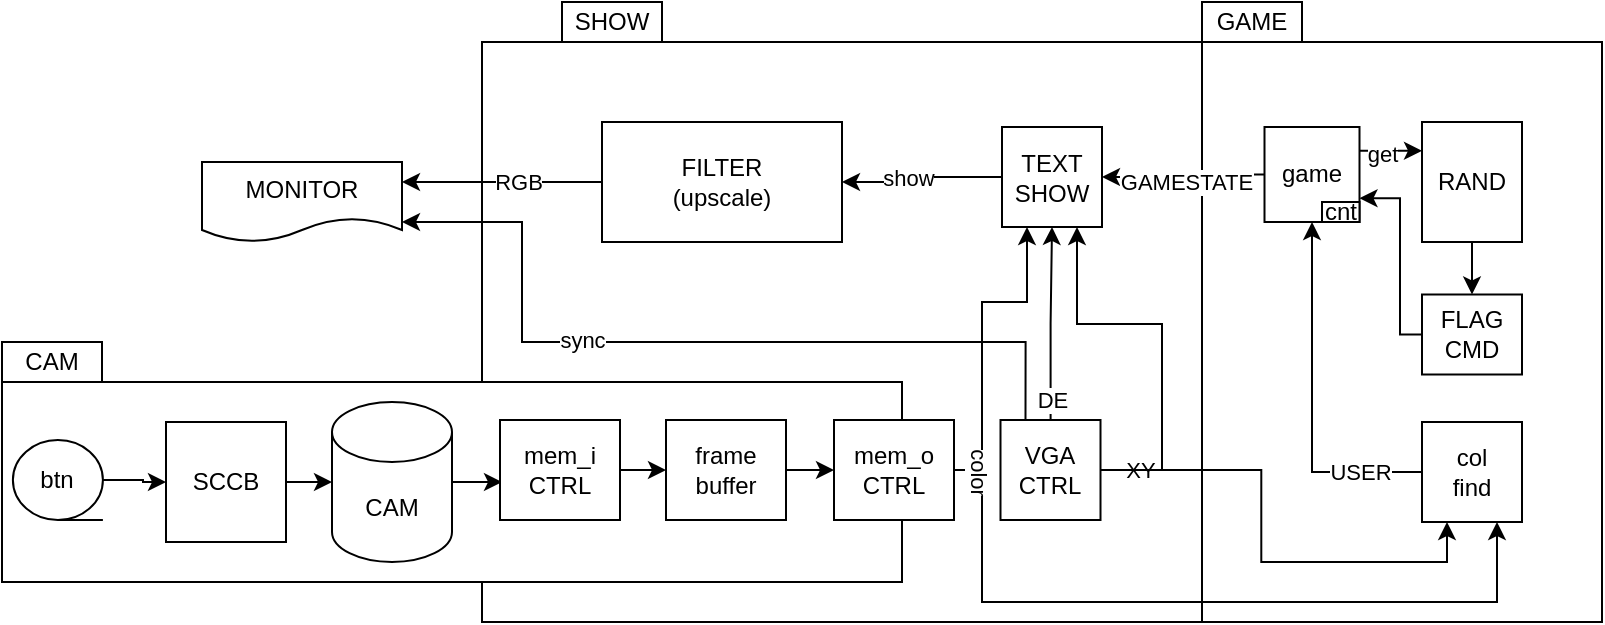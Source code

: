 <mxfile version="26.0.16" pages="4">
  <diagram name="Project design" id="kElGSkMAbv3EU4sqKfQY">
    <mxGraphModel dx="264" dy="393" grid="1" gridSize="10" guides="1" tooltips="1" connect="1" arrows="1" fold="1" page="1" pageScale="1" pageWidth="1169" pageHeight="827" math="0" shadow="0">
      <root>
        <mxCell id="0" />
        <mxCell id="1" parent="0" />
        <mxCell id="KnCSfzyHLcKwRSGV5Z2i-4" value="" style="rounded=0;whiteSpace=wrap;html=1;" parent="1" vertex="1">
          <mxGeometry x="320" y="190" width="360" height="290" as="geometry" />
        </mxCell>
        <mxCell id="4YWPGZYzfikYWuKdy2oT-1" value="" style="rounded=0;whiteSpace=wrap;html=1;" parent="1" vertex="1">
          <mxGeometry x="680" y="190" width="200" height="290" as="geometry" />
        </mxCell>
        <mxCell id="4YWPGZYzfikYWuKdy2oT-10" value="MONITOR" style="shape=document;whiteSpace=wrap;html=1;boundedLbl=1;" parent="1" vertex="1">
          <mxGeometry x="180" y="250" width="100" height="40" as="geometry" />
        </mxCell>
        <mxCell id="4YWPGZYzfikYWuKdy2oT-14" style="edgeStyle=orthogonalEdgeStyle;rounded=0;orthogonalLoop=1;jettySize=auto;html=1;exitX=0.5;exitY=1;exitDx=0;exitDy=0;" parent="1" edge="1">
          <mxGeometry relative="1" as="geometry">
            <mxPoint x="570.45" y="310" as="sourcePoint" />
            <mxPoint x="570.45" y="310" as="targetPoint" />
          </mxGeometry>
        </mxCell>
        <mxCell id="4YWPGZYzfikYWuKdy2oT-35" value="" style="edgeStyle=orthogonalEdgeStyle;rounded=0;orthogonalLoop=1;jettySize=auto;html=1;entryX=1;entryY=0.25;entryDx=0;entryDy=0;" parent="1" source="G2Q2ZaVH8uB0qnJ5T0fh-53" target="4YWPGZYzfikYWuKdy2oT-10" edge="1">
          <mxGeometry relative="1" as="geometry" />
        </mxCell>
        <mxCell id="up6RSIX6B1jl-hFEgIoH-17" value="RGB" style="edgeLabel;html=1;align=center;verticalAlign=middle;resizable=0;points=[];" vertex="1" connectable="0" parent="4YWPGZYzfikYWuKdy2oT-35">
          <mxGeometry x="-0.164" relative="1" as="geometry">
            <mxPoint as="offset" />
          </mxGeometry>
        </mxCell>
        <mxCell id="G2Q2ZaVH8uB0qnJ5T0fh-64" style="edgeStyle=orthogonalEdgeStyle;rounded=0;orthogonalLoop=1;jettySize=auto;html=1;entryX=0.25;entryY=1;entryDx=0;entryDy=0;" parent="1" source="4YWPGZYzfikYWuKdy2oT-30" target="G2Q2ZaVH8uB0qnJ5T0fh-13" edge="1">
          <mxGeometry relative="1" as="geometry" />
        </mxCell>
        <mxCell id="G2Q2ZaVH8uB0qnJ5T0fh-65" value="XY" style="edgeLabel;html=1;align=center;verticalAlign=middle;resizable=0;points=[];" parent="G2Q2ZaVH8uB0qnJ5T0fh-64" vertex="1" connectable="0">
          <mxGeometry x="-0.884" relative="1" as="geometry">
            <mxPoint x="5" as="offset" />
          </mxGeometry>
        </mxCell>
        <mxCell id="G2Q2ZaVH8uB0qnJ5T0fh-66" style="edgeStyle=orthogonalEdgeStyle;rounded=0;orthogonalLoop=1;jettySize=auto;html=1;entryX=0.5;entryY=1;entryDx=0;entryDy=0;" parent="1" source="4YWPGZYzfikYWuKdy2oT-30" target="G2Q2ZaVH8uB0qnJ5T0fh-40" edge="1">
          <mxGeometry relative="1" as="geometry" />
        </mxCell>
        <mxCell id="G2Q2ZaVH8uB0qnJ5T0fh-67" value="DE" style="edgeLabel;html=1;align=center;verticalAlign=middle;resizable=0;points=[];" parent="G2Q2ZaVH8uB0qnJ5T0fh-66" vertex="1" connectable="0">
          <mxGeometry x="-0.377" relative="1" as="geometry">
            <mxPoint y="20" as="offset" />
          </mxGeometry>
        </mxCell>
        <mxCell id="G2Q2ZaVH8uB0qnJ5T0fh-87" style="edgeStyle=orthogonalEdgeStyle;rounded=0;orthogonalLoop=1;jettySize=auto;html=1;entryX=0.75;entryY=1;entryDx=0;entryDy=0;" parent="1" source="4YWPGZYzfikYWuKdy2oT-30" target="G2Q2ZaVH8uB0qnJ5T0fh-40" edge="1">
          <mxGeometry relative="1" as="geometry">
            <Array as="points">
              <mxPoint x="660" y="404" />
              <mxPoint x="660" y="331" />
              <mxPoint x="618" y="331" />
            </Array>
          </mxGeometry>
        </mxCell>
        <mxCell id="up6RSIX6B1jl-hFEgIoH-15" style="edgeStyle=orthogonalEdgeStyle;rounded=0;orthogonalLoop=1;jettySize=auto;html=1;exitX=0.25;exitY=0;exitDx=0;exitDy=0;entryX=1;entryY=0.75;entryDx=0;entryDy=0;" edge="1" parent="1" source="4YWPGZYzfikYWuKdy2oT-30" target="4YWPGZYzfikYWuKdy2oT-10">
          <mxGeometry relative="1" as="geometry">
            <Array as="points">
              <mxPoint x="592" y="340" />
              <mxPoint x="340" y="340" />
              <mxPoint x="340" y="280" />
            </Array>
          </mxGeometry>
        </mxCell>
        <mxCell id="up6RSIX6B1jl-hFEgIoH-16" value="sync" style="edgeLabel;html=1;align=center;verticalAlign=middle;resizable=0;points=[];" vertex="1" connectable="0" parent="up6RSIX6B1jl-hFEgIoH-15">
          <mxGeometry x="0.415" y="-1" relative="1" as="geometry">
            <mxPoint x="29" as="offset" />
          </mxGeometry>
        </mxCell>
        <mxCell id="4YWPGZYzfikYWuKdy2oT-30" value="VGA&lt;div&gt;CTRL&lt;/div&gt;" style="whiteSpace=wrap;html=1;aspect=fixed;" parent="1" vertex="1">
          <mxGeometry x="579.25" y="379" width="50" height="50" as="geometry" />
        </mxCell>
        <mxCell id="G2Q2ZaVH8uB0qnJ5T0fh-36" style="edgeStyle=orthogonalEdgeStyle;rounded=0;orthogonalLoop=1;jettySize=auto;html=1;entryX=0.5;entryY=1;entryDx=0;entryDy=0;" parent="1" source="G2Q2ZaVH8uB0qnJ5T0fh-13" target="G2Q2ZaVH8uB0qnJ5T0fh-35" edge="1">
          <mxGeometry relative="1" as="geometry" />
        </mxCell>
        <mxCell id="G2Q2ZaVH8uB0qnJ5T0fh-46" value="USER" style="edgeLabel;html=1;align=center;verticalAlign=middle;resizable=0;points=[];" parent="G2Q2ZaVH8uB0qnJ5T0fh-36" vertex="1" connectable="0">
          <mxGeometry x="-0.347" y="-3" relative="1" as="geometry">
            <mxPoint x="21" y="4" as="offset" />
          </mxGeometry>
        </mxCell>
        <mxCell id="G2Q2ZaVH8uB0qnJ5T0fh-13" value="col&lt;div&gt;find&lt;/div&gt;" style="whiteSpace=wrap;html=1;aspect=fixed;" parent="1" vertex="1">
          <mxGeometry x="790" y="380" width="50" height="50" as="geometry" />
        </mxCell>
        <mxCell id="G2Q2ZaVH8uB0qnJ5T0fh-31" value="" style="edgeStyle=orthogonalEdgeStyle;rounded=0;orthogonalLoop=1;jettySize=auto;html=1;" parent="1" source="4YWPGZYzfikYWuKdy2oT-3" target="G2Q2ZaVH8uB0qnJ5T0fh-30" edge="1">
          <mxGeometry relative="1" as="geometry" />
        </mxCell>
        <mxCell id="4YWPGZYzfikYWuKdy2oT-3" value="RAND" style="rounded=0;whiteSpace=wrap;html=1;" parent="1" vertex="1">
          <mxGeometry x="790" y="230" width="50" height="60" as="geometry" />
        </mxCell>
        <mxCell id="G2Q2ZaVH8uB0qnJ5T0fh-42" style="edgeStyle=orthogonalEdgeStyle;rounded=0;orthogonalLoop=1;jettySize=auto;html=1;entryX=1;entryY=0.75;entryDx=0;entryDy=0;" parent="1" source="G2Q2ZaVH8uB0qnJ5T0fh-30" target="G2Q2ZaVH8uB0qnJ5T0fh-35" edge="1">
          <mxGeometry relative="1" as="geometry">
            <Array as="points">
              <mxPoint x="779" y="336" />
              <mxPoint x="779" y="268" />
            </Array>
          </mxGeometry>
        </mxCell>
        <mxCell id="G2Q2ZaVH8uB0qnJ5T0fh-30" value="FLAG&lt;br&gt;CMD" style="rounded=0;whiteSpace=wrap;html=1;" parent="1" vertex="1">
          <mxGeometry x="790" y="316.25" width="50" height="40" as="geometry" />
        </mxCell>
        <mxCell id="G2Q2ZaVH8uB0qnJ5T0fh-43" value="" style="edgeStyle=orthogonalEdgeStyle;rounded=0;orthogonalLoop=1;jettySize=auto;html=1;entryX=1;entryY=0.5;entryDx=0;entryDy=0;" parent="1" source="G2Q2ZaVH8uB0qnJ5T0fh-35" target="G2Q2ZaVH8uB0qnJ5T0fh-40" edge="1">
          <mxGeometry relative="1" as="geometry" />
        </mxCell>
        <mxCell id="G2Q2ZaVH8uB0qnJ5T0fh-44" value="GAMESTATE" style="edgeLabel;html=1;align=center;verticalAlign=middle;resizable=0;points=[];" parent="G2Q2ZaVH8uB0qnJ5T0fh-43" vertex="1" connectable="0">
          <mxGeometry x="-0.045" y="1" relative="1" as="geometry">
            <mxPoint y="2" as="offset" />
          </mxGeometry>
        </mxCell>
        <mxCell id="G2Q2ZaVH8uB0qnJ5T0fh-71" style="edgeStyle=orthogonalEdgeStyle;rounded=0;orthogonalLoop=1;jettySize=auto;html=1;entryX=1;entryY=0.5;entryDx=0;entryDy=0;" parent="1" source="G2Q2ZaVH8uB0qnJ5T0fh-40" target="G2Q2ZaVH8uB0qnJ5T0fh-53" edge="1">
          <mxGeometry relative="1" as="geometry">
            <mxPoint x="530" y="260" as="targetPoint" />
          </mxGeometry>
        </mxCell>
        <mxCell id="G2Q2ZaVH8uB0qnJ5T0fh-72" value="show" style="edgeLabel;html=1;align=center;verticalAlign=middle;resizable=0;points=[];" parent="G2Q2ZaVH8uB0qnJ5T0fh-71" vertex="1" connectable="0">
          <mxGeometry x="-0.632" y="1" relative="1" as="geometry">
            <mxPoint x="-32" y="-1" as="offset" />
          </mxGeometry>
        </mxCell>
        <mxCell id="G2Q2ZaVH8uB0qnJ5T0fh-40" value="TEXT&lt;br&gt;SHOW" style="whiteSpace=wrap;html=1;aspect=fixed;" parent="1" vertex="1">
          <mxGeometry x="580" y="232.5" width="50" height="50" as="geometry" />
        </mxCell>
        <mxCell id="G2Q2ZaVH8uB0qnJ5T0fh-53" value="FILTER&lt;div&gt;(upscale)&lt;/div&gt;" style="rounded=0;whiteSpace=wrap;html=1;" parent="1" vertex="1">
          <mxGeometry x="380" y="230" width="120" height="60" as="geometry" />
        </mxCell>
        <mxCell id="G2Q2ZaVH8uB0qnJ5T0fh-75" style="edgeStyle=orthogonalEdgeStyle;rounded=0;orthogonalLoop=1;jettySize=auto;html=1;exitX=1;exitY=0.25;exitDx=0;exitDy=0;entryX=0;entryY=0.25;entryDx=0;entryDy=0;" parent="1" source="G2Q2ZaVH8uB0qnJ5T0fh-35" target="4YWPGZYzfikYWuKdy2oT-3" edge="1">
          <mxGeometry relative="1" as="geometry" />
        </mxCell>
        <mxCell id="G2Q2ZaVH8uB0qnJ5T0fh-76" value="get" style="edgeLabel;html=1;align=center;verticalAlign=middle;resizable=0;points=[];" parent="G2Q2ZaVH8uB0qnJ5T0fh-75" vertex="1" connectable="0">
          <mxGeometry x="-0.449" y="-1" relative="1" as="geometry">
            <mxPoint x="2" as="offset" />
          </mxGeometry>
        </mxCell>
        <mxCell id="G2Q2ZaVH8uB0qnJ5T0fh-77" value="" style="rounded=0;whiteSpace=wrap;html=1;" parent="1" vertex="1">
          <mxGeometry x="80" y="360" width="450" height="100" as="geometry" />
        </mxCell>
        <mxCell id="G2Q2ZaVH8uB0qnJ5T0fh-78" value="CAM" style="rounded=0;whiteSpace=wrap;html=1;" parent="1" vertex="1">
          <mxGeometry x="80" y="340" width="50" height="20" as="geometry" />
        </mxCell>
        <mxCell id="G2Q2ZaVH8uB0qnJ5T0fh-80" value="SCCB" style="whiteSpace=wrap;html=1;aspect=fixed;" parent="1" vertex="1">
          <mxGeometry x="162" y="380" width="60" height="60" as="geometry" />
        </mxCell>
        <mxCell id="G2Q2ZaVH8uB0qnJ5T0fh-84" value="" style="edgeStyle=orthogonalEdgeStyle;rounded=0;orthogonalLoop=1;jettySize=auto;html=1;" parent="1" source="G2Q2ZaVH8uB0qnJ5T0fh-81" target="G2Q2ZaVH8uB0qnJ5T0fh-80" edge="1">
          <mxGeometry relative="1" as="geometry" />
        </mxCell>
        <mxCell id="G2Q2ZaVH8uB0qnJ5T0fh-81" value="btn" style="shape=tapeData;whiteSpace=wrap;html=1;perimeter=ellipsePerimeter;" parent="1" vertex="1">
          <mxGeometry x="85.45" y="389" width="45" height="40" as="geometry" />
        </mxCell>
        <mxCell id="G2Q2ZaVH8uB0qnJ5T0fh-83" value="GAME" style="rounded=0;whiteSpace=wrap;html=1;" parent="1" vertex="1">
          <mxGeometry x="680" y="170" width="50" height="20" as="geometry" />
        </mxCell>
        <mxCell id="KnCSfzyHLcKwRSGV5Z2i-1" style="edgeStyle=orthogonalEdgeStyle;rounded=0;orthogonalLoop=1;jettySize=auto;html=1;entryX=0;entryY=0.5;entryDx=0;entryDy=0;" parent="1" source="G2Q2ZaVH8uB0qnJ5T0fh-85" edge="1">
          <mxGeometry relative="1" as="geometry">
            <mxPoint x="330" y="410" as="targetPoint" />
          </mxGeometry>
        </mxCell>
        <mxCell id="G2Q2ZaVH8uB0qnJ5T0fh-85" value="CAM" style="shape=cylinder3;whiteSpace=wrap;html=1;boundedLbl=1;backgroundOutline=1;size=15;" parent="1" vertex="1">
          <mxGeometry x="245" y="370" width="60" height="80" as="geometry" />
        </mxCell>
        <mxCell id="G2Q2ZaVH8uB0qnJ5T0fh-86" style="edgeStyle=orthogonalEdgeStyle;rounded=0;orthogonalLoop=1;jettySize=auto;html=1;exitX=1;exitY=0.5;exitDx=0;exitDy=0;entryX=0;entryY=0.5;entryDx=0;entryDy=0;entryPerimeter=0;" parent="1" source="G2Q2ZaVH8uB0qnJ5T0fh-80" target="G2Q2ZaVH8uB0qnJ5T0fh-85" edge="1">
          <mxGeometry relative="1" as="geometry" />
        </mxCell>
        <mxCell id="G2Q2ZaVH8uB0qnJ5T0fh-35" value="game" style="whiteSpace=wrap;html=1;aspect=fixed;" parent="1" vertex="1">
          <mxGeometry x="711.25" y="232.5" width="47.5" height="47.5" as="geometry" />
        </mxCell>
        <mxCell id="G2Q2ZaVH8uB0qnJ5T0fh-45" value="cnt" style="rounded=0;whiteSpace=wrap;html=1;" parent="1" vertex="1">
          <mxGeometry x="740" y="270" width="18.75" height="10" as="geometry" />
        </mxCell>
        <mxCell id="KnCSfzyHLcKwRSGV5Z2i-5" value="SHOW" style="rounded=0;whiteSpace=wrap;html=1;" parent="1" vertex="1">
          <mxGeometry x="360" y="170" width="50" height="20" as="geometry" />
        </mxCell>
        <mxCell id="up6RSIX6B1jl-hFEgIoH-14" style="edgeStyle=orthogonalEdgeStyle;rounded=0;orthogonalLoop=1;jettySize=auto;html=1;entryX=0.75;entryY=1;entryDx=0;entryDy=0;" edge="1" parent="1" source="up6RSIX6B1jl-hFEgIoH-5" target="G2Q2ZaVH8uB0qnJ5T0fh-13">
          <mxGeometry relative="1" as="geometry">
            <Array as="points">
              <mxPoint x="570" y="404" />
              <mxPoint x="570" y="470" />
              <mxPoint x="827" y="470" />
            </Array>
          </mxGeometry>
        </mxCell>
        <mxCell id="up6RSIX6B1jl-hFEgIoH-18" style="edgeStyle=orthogonalEdgeStyle;rounded=0;orthogonalLoop=1;jettySize=auto;html=1;entryX=0.25;entryY=1;entryDx=0;entryDy=0;" edge="1" parent="1" source="up6RSIX6B1jl-hFEgIoH-5" target="G2Q2ZaVH8uB0qnJ5T0fh-40">
          <mxGeometry relative="1" as="geometry">
            <Array as="points">
              <mxPoint x="570" y="404" />
              <mxPoint x="570" y="320" />
              <mxPoint x="593" y="320" />
            </Array>
          </mxGeometry>
        </mxCell>
        <mxCell id="up6RSIX6B1jl-hFEgIoH-19" value="color" style="edgeLabel;html=1;align=center;verticalAlign=middle;resizable=0;points=[];rotation=90;" vertex="1" connectable="0" parent="up6RSIX6B1jl-hFEgIoH-18">
          <mxGeometry x="-0.844" y="-3" relative="1" as="geometry">
            <mxPoint y="-2" as="offset" />
          </mxGeometry>
        </mxCell>
        <mxCell id="up6RSIX6B1jl-hFEgIoH-5" value="mem_o&lt;div&gt;CTRL&lt;/div&gt;" style="rounded=0;whiteSpace=wrap;html=1;" vertex="1" parent="1">
          <mxGeometry x="496" y="379" width="60" height="50" as="geometry" />
        </mxCell>
        <mxCell id="up6RSIX6B1jl-hFEgIoH-8" value="" style="edgeStyle=orthogonalEdgeStyle;rounded=0;orthogonalLoop=1;jettySize=auto;html=1;" edge="1" parent="1" source="up6RSIX6B1jl-hFEgIoH-6" target="up6RSIX6B1jl-hFEgIoH-7">
          <mxGeometry relative="1" as="geometry" />
        </mxCell>
        <mxCell id="up6RSIX6B1jl-hFEgIoH-6" value="mem_i&lt;div&gt;CTRL&lt;/div&gt;" style="rounded=0;whiteSpace=wrap;html=1;" vertex="1" parent="1">
          <mxGeometry x="329" y="379" width="60" height="50" as="geometry" />
        </mxCell>
        <mxCell id="up6RSIX6B1jl-hFEgIoH-9" value="" style="edgeStyle=orthogonalEdgeStyle;rounded=0;orthogonalLoop=1;jettySize=auto;html=1;" edge="1" parent="1" source="up6RSIX6B1jl-hFEgIoH-7" target="up6RSIX6B1jl-hFEgIoH-5">
          <mxGeometry relative="1" as="geometry" />
        </mxCell>
        <mxCell id="up6RSIX6B1jl-hFEgIoH-7" value="frame&lt;div&gt;buffer&lt;/div&gt;" style="rounded=0;whiteSpace=wrap;html=1;" vertex="1" parent="1">
          <mxGeometry x="412" y="379" width="60" height="50" as="geometry" />
        </mxCell>
      </root>
    </mxGraphModel>
  </diagram>
  <diagram id="xk4uSyEgmq1cCAh_npNl" name="FLAG_CMD">
    <mxGraphModel dx="634" dy="950" grid="1" gridSize="10" guides="1" tooltips="1" connect="1" arrows="1" fold="1" page="1" pageScale="1" pageWidth="1169" pageHeight="827" math="0" shadow="0">
      <root>
        <mxCell id="0" />
        <mxCell id="1" parent="0" />
        <mxCell id="w-Hh4x5KEpf7_Oj2bc5N-1" value="" style="shape=table;startSize=0;container=1;collapsible=0;childLayout=tableLayout;" vertex="1" parent="1">
          <mxGeometry x="70" y="50" width="480" height="40" as="geometry" />
        </mxCell>
        <mxCell id="w-Hh4x5KEpf7_Oj2bc5N-2" value="" style="shape=tableRow;horizontal=0;startSize=0;swimlaneHead=0;swimlaneBody=0;strokeColor=inherit;top=0;left=0;bottom=0;right=0;collapsible=0;dropTarget=0;fillColor=none;points=[[0,0.5],[1,0.5]];portConstraint=eastwest;" vertex="1" parent="w-Hh4x5KEpf7_Oj2bc5N-1">
          <mxGeometry width="480" height="40" as="geometry" />
        </mxCell>
        <mxCell id="w-Hh4x5KEpf7_Oj2bc5N-3" value="7" style="shape=partialRectangle;html=1;whiteSpace=wrap;connectable=0;strokeColor=inherit;overflow=hidden;fillColor=none;top=0;left=0;bottom=0;right=0;pointerEvents=1;" vertex="1" parent="w-Hh4x5KEpf7_Oj2bc5N-2">
          <mxGeometry width="60" height="40" as="geometry">
            <mxRectangle width="60" height="40" as="alternateBounds" />
          </mxGeometry>
        </mxCell>
        <mxCell id="w-Hh4x5KEpf7_Oj2bc5N-4" value="6" style="shape=partialRectangle;html=1;whiteSpace=wrap;connectable=0;strokeColor=inherit;overflow=hidden;fillColor=none;top=0;left=0;bottom=0;right=0;pointerEvents=1;" vertex="1" parent="w-Hh4x5KEpf7_Oj2bc5N-2">
          <mxGeometry x="60" width="60" height="40" as="geometry">
            <mxRectangle width="60" height="40" as="alternateBounds" />
          </mxGeometry>
        </mxCell>
        <mxCell id="w-Hh4x5KEpf7_Oj2bc5N-5" value="5" style="shape=partialRectangle;html=1;whiteSpace=wrap;connectable=0;strokeColor=inherit;overflow=hidden;fillColor=none;top=0;left=0;bottom=0;right=0;pointerEvents=1;" vertex="1" parent="w-Hh4x5KEpf7_Oj2bc5N-2">
          <mxGeometry x="120" width="60" height="40" as="geometry">
            <mxRectangle width="60" height="40" as="alternateBounds" />
          </mxGeometry>
        </mxCell>
        <mxCell id="w-Hh4x5KEpf7_Oj2bc5N-6" value="4" style="shape=partialRectangle;html=1;whiteSpace=wrap;connectable=0;strokeColor=inherit;overflow=hidden;fillColor=none;top=0;left=0;bottom=0;right=0;pointerEvents=1;" vertex="1" parent="w-Hh4x5KEpf7_Oj2bc5N-2">
          <mxGeometry x="180" width="60" height="40" as="geometry">
            <mxRectangle width="60" height="40" as="alternateBounds" />
          </mxGeometry>
        </mxCell>
        <mxCell id="w-Hh4x5KEpf7_Oj2bc5N-7" value="3" style="shape=partialRectangle;html=1;whiteSpace=wrap;connectable=0;strokeColor=inherit;overflow=hidden;fillColor=none;top=0;left=0;bottom=0;right=0;pointerEvents=1;" vertex="1" parent="w-Hh4x5KEpf7_Oj2bc5N-2">
          <mxGeometry x="240" width="60" height="40" as="geometry">
            <mxRectangle width="60" height="40" as="alternateBounds" />
          </mxGeometry>
        </mxCell>
        <mxCell id="w-Hh4x5KEpf7_Oj2bc5N-8" value="2" style="shape=partialRectangle;html=1;whiteSpace=wrap;connectable=0;strokeColor=inherit;overflow=hidden;fillColor=none;top=0;left=0;bottom=0;right=0;pointerEvents=1;" vertex="1" parent="w-Hh4x5KEpf7_Oj2bc5N-2">
          <mxGeometry x="300" width="60" height="40" as="geometry">
            <mxRectangle width="60" height="40" as="alternateBounds" />
          </mxGeometry>
        </mxCell>
        <mxCell id="w-Hh4x5KEpf7_Oj2bc5N-9" value="1" style="shape=partialRectangle;html=1;whiteSpace=wrap;connectable=0;strokeColor=inherit;overflow=hidden;fillColor=none;top=0;left=0;bottom=0;right=0;pointerEvents=1;" vertex="1" parent="w-Hh4x5KEpf7_Oj2bc5N-2">
          <mxGeometry x="360" width="60" height="40" as="geometry">
            <mxRectangle width="60" height="40" as="alternateBounds" />
          </mxGeometry>
        </mxCell>
        <mxCell id="w-Hh4x5KEpf7_Oj2bc5N-10" value="0" style="shape=partialRectangle;html=1;whiteSpace=wrap;connectable=0;strokeColor=inherit;overflow=hidden;fillColor=none;top=0;left=0;bottom=0;right=0;pointerEvents=1;" vertex="1" parent="w-Hh4x5KEpf7_Oj2bc5N-2">
          <mxGeometry x="420" width="60" height="40" as="geometry">
            <mxRectangle width="60" height="40" as="alternateBounds" />
          </mxGeometry>
        </mxCell>
        <mxCell id="w-Hh4x5KEpf7_Oj2bc5N-11" value="" style="shape=crossbar;whiteSpace=wrap;html=1;rounded=1;" vertex="1" parent="1">
          <mxGeometry x="70" y="20" width="240" height="20" as="geometry" />
        </mxCell>
        <mxCell id="w-Hh4x5KEpf7_Oj2bc5N-12" value="" style="shape=crossbar;whiteSpace=wrap;html=1;rounded=1;" vertex="1" parent="1">
          <mxGeometry x="310" y="20" width="240" height="20" as="geometry" />
        </mxCell>
        <mxCell id="w-Hh4x5KEpf7_Oj2bc5N-13" value="COL1" style="text;html=1;align=center;verticalAlign=middle;whiteSpace=wrap;rounded=0;" vertex="1" parent="1">
          <mxGeometry x="160" y="10" width="60" height="30" as="geometry" />
        </mxCell>
        <mxCell id="w-Hh4x5KEpf7_Oj2bc5N-14" value="COL0" style="text;html=1;align=center;verticalAlign=middle;whiteSpace=wrap;rounded=0;" vertex="1" parent="1">
          <mxGeometry x="400" y="10" width="60" height="30" as="geometry" />
        </mxCell>
        <mxCell id="w-Hh4x5KEpf7_Oj2bc5N-15" value="RAND_BIT" style="text;html=1;align=center;verticalAlign=middle;whiteSpace=wrap;rounded=0;" vertex="1" parent="1">
          <mxGeometry x="10" y="55" width="60" height="30" as="geometry" />
        </mxCell>
      </root>
    </mxGraphModel>
  </diagram>
  <diagram id="F5zCU3XO2FYn4Zpgm0i5" name="ColorFind algorithm">
    <mxGraphModel dx="546" dy="819" grid="1" gridSize="10" guides="1" tooltips="1" connect="1" arrows="1" fold="1" page="1" pageScale="1" pageWidth="1169" pageHeight="827" math="0" shadow="0">
      <root>
        <mxCell id="0" />
        <mxCell id="1" parent="0" />
        <mxCell id="TDQZAbqHuhFEglIR7dy7-3" value="" style="edgeStyle=orthogonalEdgeStyle;rounded=0;orthogonalLoop=1;jettySize=auto;html=1;" edge="1" parent="1" source="TDQZAbqHuhFEglIR7dy7-1" target="TDQZAbqHuhFEglIR7dy7-2">
          <mxGeometry relative="1" as="geometry" />
        </mxCell>
        <mxCell id="TDQZAbqHuhFEglIR7dy7-5" value="" style="edgeStyle=orthogonalEdgeStyle;rounded=0;orthogonalLoop=1;jettySize=auto;html=1;" edge="1" parent="1" source="TDQZAbqHuhFEglIR7dy7-1" target="TDQZAbqHuhFEglIR7dy7-4">
          <mxGeometry relative="1" as="geometry" />
        </mxCell>
        <mxCell id="TDQZAbqHuhFEglIR7dy7-1" value="color == tar0" style="rhombus;whiteSpace=wrap;html=1;" vertex="1" parent="1">
          <mxGeometry x="60" y="30" width="90" height="60" as="geometry" />
        </mxCell>
        <mxCell id="TDQZAbqHuhFEglIR7dy7-7" value="" style="edgeStyle=orthogonalEdgeStyle;rounded=0;orthogonalLoop=1;jettySize=auto;html=1;" edge="1" parent="1" source="TDQZAbqHuhFEglIR7dy7-2" target="TDQZAbqHuhFEglIR7dy7-6">
          <mxGeometry relative="1" as="geometry" />
        </mxCell>
        <mxCell id="TDQZAbqHuhFEglIR7dy7-8" style="edgeStyle=orthogonalEdgeStyle;rounded=0;orthogonalLoop=1;jettySize=auto;html=1;entryX=0.5;entryY=0;entryDx=0;entryDy=0;" edge="1" parent="1" source="TDQZAbqHuhFEglIR7dy7-2" target="TDQZAbqHuhFEglIR7dy7-1">
          <mxGeometry relative="1" as="geometry">
            <Array as="points">
              <mxPoint x="105" y="210" />
              <mxPoint x="40" y="210" />
              <mxPoint x="40" y="10" />
              <mxPoint x="105" y="10" />
            </Array>
          </mxGeometry>
        </mxCell>
        <mxCell id="TDQZAbqHuhFEglIR7dy7-2" value="color == tar0" style="rhombus;whiteSpace=wrap;html=1;" vertex="1" parent="1">
          <mxGeometry x="60" y="130" width="90" height="60" as="geometry" />
        </mxCell>
        <mxCell id="TDQZAbqHuhFEglIR7dy7-4" value="tar_adr0 = ADDR" style="rounded=0;whiteSpace=wrap;html=1;" vertex="1" parent="1">
          <mxGeometry x="170" y="50" width="100" height="20" as="geometry" />
        </mxCell>
        <mxCell id="TDQZAbqHuhFEglIR7dy7-6" value="tar_adr1 = ADDR" style="rounded=0;whiteSpace=wrap;html=1;" vertex="1" parent="1">
          <mxGeometry x="170" y="150" width="100" height="20" as="geometry" />
        </mxCell>
      </root>
    </mxGraphModel>
  </diagram>
  <diagram id="26jYmC3FM9tGP6uNOe8C" name="game_module FSM">
    <mxGraphModel dx="546" dy="819" grid="1" gridSize="10" guides="1" tooltips="1" connect="1" arrows="1" fold="1" page="1" pageScale="1" pageWidth="1169" pageHeight="827" math="0" shadow="0">
      <root>
        <mxCell id="0" />
        <mxCell id="1" parent="0" />
        <mxCell id="04GNreI0ZV4HzV1aYyLr-5" value="" style="edgeStyle=orthogonalEdgeStyle;rounded=0;orthogonalLoop=1;jettySize=auto;html=1;" edge="1" parent="1" source="04GNreI0ZV4HzV1aYyLr-1" target="04GNreI0ZV4HzV1aYyLr-2">
          <mxGeometry relative="1" as="geometry" />
        </mxCell>
        <mxCell id="04GNreI0ZV4HzV1aYyLr-8" value="start" style="edgeLabel;html=1;align=center;verticalAlign=middle;resizable=0;points=[];" vertex="1" connectable="0" parent="04GNreI0ZV4HzV1aYyLr-5">
          <mxGeometry x="-0.166" y="-2" relative="1" as="geometry">
            <mxPoint x="1" y="-2" as="offset" />
          </mxGeometry>
        </mxCell>
        <mxCell id="04GNreI0ZV4HzV1aYyLr-1" value="IDLE" style="ellipse;whiteSpace=wrap;html=1;aspect=fixed;" vertex="1" parent="1">
          <mxGeometry x="60" y="80" width="80" height="80" as="geometry" />
        </mxCell>
        <mxCell id="04GNreI0ZV4HzV1aYyLr-6" value="" style="edgeStyle=orthogonalEdgeStyle;rounded=0;orthogonalLoop=1;jettySize=auto;html=1;" edge="1" parent="1" source="04GNreI0ZV4HzV1aYyLr-2" target="04GNreI0ZV4HzV1aYyLr-3">
          <mxGeometry relative="1" as="geometry" />
        </mxCell>
        <mxCell id="04GNreI0ZV4HzV1aYyLr-7" value="fail" style="edgeLabel;html=1;align=center;verticalAlign=middle;resizable=0;points=[];" vertex="1" connectable="0" parent="04GNreI0ZV4HzV1aYyLr-6">
          <mxGeometry x="-0.251" y="1" relative="1" as="geometry">
            <mxPoint as="offset" />
          </mxGeometry>
        </mxCell>
        <mxCell id="04GNreI0ZV4HzV1aYyLr-2" value="GAME" style="ellipse;whiteSpace=wrap;html=1;aspect=fixed;" vertex="1" parent="1">
          <mxGeometry x="200" y="80" width="80" height="80" as="geometry" />
        </mxCell>
        <mxCell id="04GNreI0ZV4HzV1aYyLr-4" style="edgeStyle=orthogonalEdgeStyle;rounded=0;orthogonalLoop=1;jettySize=auto;html=1;exitX=0.5;exitY=0;exitDx=0;exitDy=0;entryX=0.5;entryY=0;entryDx=0;entryDy=0;" edge="1" parent="1" source="04GNreI0ZV4HzV1aYyLr-3" target="04GNreI0ZV4HzV1aYyLr-1">
          <mxGeometry relative="1" as="geometry">
            <Array as="points">
              <mxPoint x="380" y="20" />
              <mxPoint x="100" y="20" />
            </Array>
          </mxGeometry>
        </mxCell>
        <mxCell id="04GNreI0ZV4HzV1aYyLr-3" value="OVER" style="ellipse;whiteSpace=wrap;html=1;aspect=fixed;" vertex="1" parent="1">
          <mxGeometry x="340" y="80" width="80" height="80" as="geometry" />
        </mxCell>
        <mxCell id="04GNreI0ZV4HzV1aYyLr-10" style="edgeStyle=orthogonalEdgeStyle;rounded=0;orthogonalLoop=1;jettySize=auto;html=1;exitX=1;exitY=0;exitDx=0;exitDy=0;entryX=0;entryY=0;entryDx=0;entryDy=0;" edge="1" parent="1" source="04GNreI0ZV4HzV1aYyLr-2" target="04GNreI0ZV4HzV1aYyLr-2">
          <mxGeometry relative="1" as="geometry">
            <Array as="points">
              <mxPoint x="268" y="60" />
              <mxPoint x="212" y="60" />
            </Array>
          </mxGeometry>
        </mxCell>
        <mxCell id="04GNreI0ZV4HzV1aYyLr-11" value="pass" style="edgeLabel;html=1;align=center;verticalAlign=middle;resizable=0;points=[];" vertex="1" connectable="0" parent="04GNreI0ZV4HzV1aYyLr-10">
          <mxGeometry x="0.053" y="1" relative="1" as="geometry">
            <mxPoint x="3" as="offset" />
          </mxGeometry>
        </mxCell>
        <mxCell id="soJwNbicvrnb0Ap5dQ8f-2" value="counter" style="rounded=0;whiteSpace=wrap;html=1;" vertex="1" parent="1">
          <mxGeometry x="200" y="130" width="40" height="20" as="geometry" />
        </mxCell>
      </root>
    </mxGraphModel>
  </diagram>
</mxfile>
